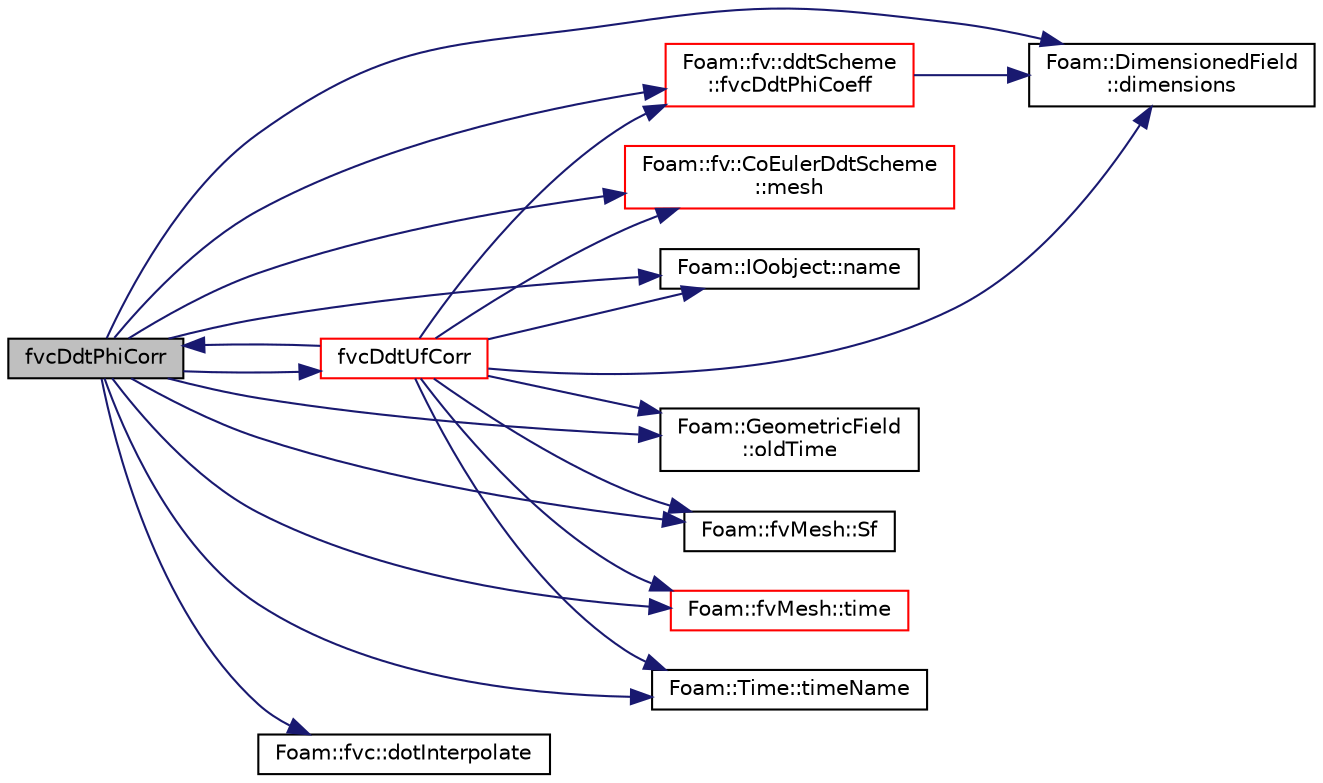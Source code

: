 digraph "fvcDdtPhiCorr"
{
  bgcolor="transparent";
  edge [fontname="Helvetica",fontsize="10",labelfontname="Helvetica",labelfontsize="10"];
  node [fontname="Helvetica",fontsize="10",shape=record];
  rankdir="LR";
  Node1044 [label="fvcDdtPhiCorr",height=0.2,width=0.4,color="black", fillcolor="grey75", style="filled", fontcolor="black"];
  Node1044 -> Node1045 [color="midnightblue",fontsize="10",style="solid",fontname="Helvetica"];
  Node1045 [label="Foam::DimensionedField\l::dimensions",height=0.2,width=0.4,color="black",URL="$a27497.html#a512673c2674ca2d38885f1bb5f6994fb",tooltip="Return dimensions. "];
  Node1044 -> Node1046 [color="midnightblue",fontsize="10",style="solid",fontname="Helvetica"];
  Node1046 [label="Foam::fvc::dotInterpolate",height=0.2,width=0.4,color="black",URL="$a21861.html#a7a1e652d9529ab4d174f463747fe10b0",tooltip="Interpolate field onto faces. "];
  Node1044 -> Node1047 [color="midnightblue",fontsize="10",style="solid",fontname="Helvetica"];
  Node1047 [label="Foam::fv::ddtScheme\l::fvcDdtPhiCoeff",height=0.2,width=0.4,color="red",URL="$a23301.html#adaa5c26dbfd2851be994f2e32f3274d1"];
  Node1047 -> Node1045 [color="midnightblue",fontsize="10",style="solid",fontname="Helvetica"];
  Node1044 -> Node1076 [color="midnightblue",fontsize="10",style="solid",fontname="Helvetica"];
  Node1076 [label="fvcDdtUfCorr",height=0.2,width=0.4,color="red",URL="$a23293.html#a6552d37151b37eae5f82370b5ddbac91"];
  Node1076 -> Node1045 [color="midnightblue",fontsize="10",style="solid",fontname="Helvetica"];
  Node1076 -> Node1047 [color="midnightblue",fontsize="10",style="solid",fontname="Helvetica"];
  Node1076 -> Node1044 [color="midnightblue",fontsize="10",style="solid",fontname="Helvetica"];
  Node1076 -> Node1078 [color="midnightblue",fontsize="10",style="solid",fontname="Helvetica"];
  Node1078 [label="Foam::fv::CoEulerDdtScheme\l::mesh",height=0.2,width=0.4,color="red",URL="$a23289.html#a470f06cfb9b6ee887cd85d63de275607",tooltip="Return mesh reference. "];
  Node1076 -> Node1090 [color="midnightblue",fontsize="10",style="solid",fontname="Helvetica"];
  Node1090 [label="Foam::IOobject::name",height=0.2,width=0.4,color="black",URL="$a27249.html#acc80e00a8ac919288fb55bd14cc88bf6",tooltip="Return name. "];
  Node1076 -> Node1085 [color="midnightblue",fontsize="10",style="solid",fontname="Helvetica"];
  Node1085 [label="Foam::GeometricField\l::oldTime",height=0.2,width=0.4,color="black",URL="$a23249.html#a2f51be6de19012555f923b0902d64135",tooltip="Return old time field. "];
  Node1076 -> Node1091 [color="midnightblue",fontsize="10",style="solid",fontname="Helvetica"];
  Node1091 [label="Foam::fvMesh::Sf",height=0.2,width=0.4,color="black",URL="$a23593.html#a9dd61db5922c82527289434350fa0f17",tooltip="Return cell face area vectors. "];
  Node1076 -> Node1092 [color="midnightblue",fontsize="10",style="solid",fontname="Helvetica"];
  Node1092 [label="Foam::fvMesh::time",height=0.2,width=0.4,color="red",URL="$a23593.html#a0d94096809fe3376b29a2a29ca11bb18",tooltip="Return the top-level database. "];
  Node1076 -> Node1094 [color="midnightblue",fontsize="10",style="solid",fontname="Helvetica"];
  Node1094 [label="Foam::Time::timeName",height=0.2,width=0.4,color="black",URL="$a27457.html#a5ae6a110de1b22323e19a46943c7f0c1",tooltip="Return time name of given scalar time. "];
  Node1044 -> Node1078 [color="midnightblue",fontsize="10",style="solid",fontname="Helvetica"];
  Node1044 -> Node1090 [color="midnightblue",fontsize="10",style="solid",fontname="Helvetica"];
  Node1044 -> Node1085 [color="midnightblue",fontsize="10",style="solid",fontname="Helvetica"];
  Node1044 -> Node1091 [color="midnightblue",fontsize="10",style="solid",fontname="Helvetica"];
  Node1044 -> Node1092 [color="midnightblue",fontsize="10",style="solid",fontname="Helvetica"];
  Node1044 -> Node1094 [color="midnightblue",fontsize="10",style="solid",fontname="Helvetica"];
}
